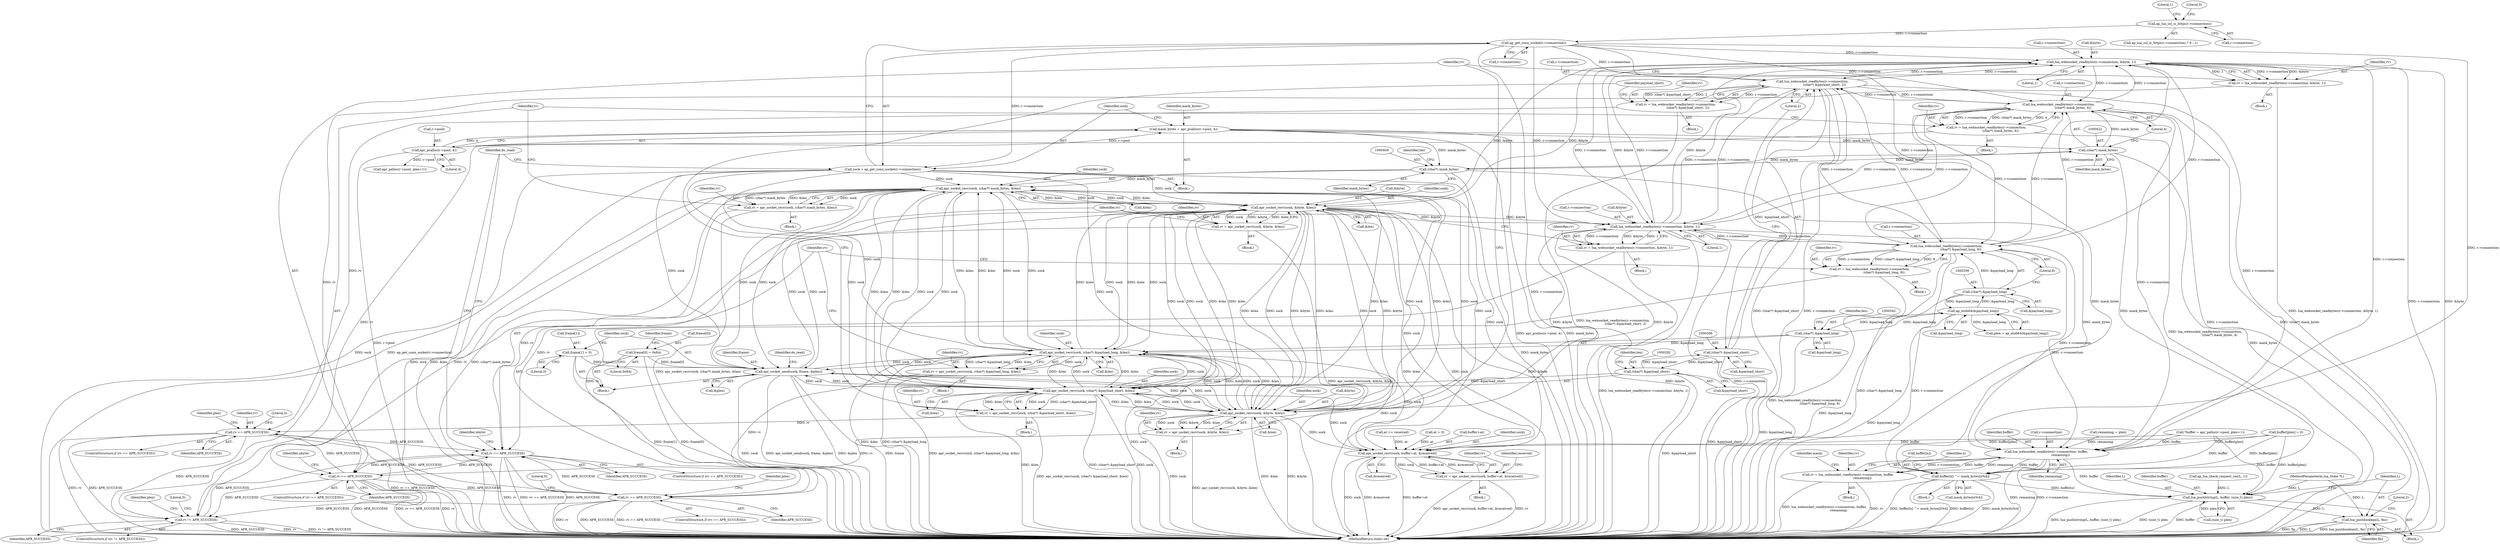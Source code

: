 digraph "0_httpd_643f0fcf3b8ab09a68f0ecd2aa37aafeda3e63ef@API" {
"1000244" [label="(Call,lua_websocket_readbytes(r->connection, &byte, 1))"];
"1000301" [label="(Call,lua_websocket_readbytes(r->connection, \n                        (char*) &payload_short, 2))"];
"1000417" [label="(Call,lua_websocket_readbytes(r->connection, \n                            (char*) mask_bytes, 4))"];
"1000170" [label="(Call,ap_get_conn_socket(r->connection))"];
"1000155" [label="(Call,ap_lua_ssl_is_https(r->connection))"];
"1000351" [label="(Call,lua_websocket_readbytes(r->connection, \n                            (char*) &payload_long, 8))"];
"1000244" [label="(Call,lua_websocket_readbytes(r->connection, &byte, 1))"];
"1000195" [label="(Call,lua_websocket_readbytes(r->connection, &byte, 1))"];
"1000185" [label="(Call,apr_socket_recv(sock, &byte, &len))"];
"1000567" [label="(Call,apr_socket_send(sock, frame, &plen))"];
"1000406" [label="(Call,apr_socket_recv(sock, (char*) mask_bytes, &len))"];
"1000339" [label="(Call,apr_socket_recv(sock, (char*) &payload_long, &len))"];
"1000289" [label="(Call,apr_socket_recv(sock, (char*) &payload_short, &len))"];
"1000168" [label="(Call,sock = ap_get_conn_socket(r->connection))"];
"1000234" [label="(Call,apr_socket_recv(sock, &byte, &len))"];
"1000291" [label="(Call,(char*) &payload_short)"];
"1000305" [label="(Call,(char*) &payload_short)"];
"1000341" [label="(Call,(char*) &payload_long)"];
"1000367" [label="(Call,ap_ntoh64(&payload_long))"];
"1000355" [label="(Call,(char*) &payload_long)"];
"1000408" [label="(Call,(char*) mask_bytes)"];
"1000421" [label="(Call,(char*) mask_bytes)"];
"1000161" [label="(Call,mask_bytes = apr_pcalloc(r->pool, 4))"];
"1000163" [label="(Call,apr_pcalloc(r->pool, 4))"];
"1000562" [label="(Call,frame[1] = 0)"];
"1000557" [label="(Call,frame[0] = 0x8A)"];
"1000183" [label="(Call,rv = apr_socket_recv(sock, &byte, &len))"];
"1000203" [label="(Call,rv == APR_SUCCESS)"];
"1000252" [label="(Call,rv == APR_SUCCESS)"];
"1000315" [label="(Call,rv == APR_SUCCESS)"];
"1000361" [label="(Call,rv == APR_SUCCESS)"];
"1000426" [label="(Call,rv != APR_SUCCESS)"];
"1000193" [label="(Call,rv = lua_websocket_readbytes(r->connection, &byte, 1))"];
"1000232" [label="(Call,rv = apr_socket_recv(sock, &byte, &len))"];
"1000287" [label="(Call,rv = apr_socket_recv(sock, (char*) &payload_short, &len))"];
"1000337" [label="(Call,rv = apr_socket_recv(sock, (char*) &payload_long, &len))"];
"1000404" [label="(Call,rv = apr_socket_recv(sock, (char*) mask_bytes, &len))"];
"1000480" [label="(Call,apr_socket_recv(sock, buffer+at, &received))"];
"1000478" [label="(Call,rv = apr_socket_recv(sock, buffer+at, &received))"];
"1000242" [label="(Call,rv = lua_websocket_readbytes(r->connection, &byte, 1))"];
"1000299" [label="(Call,rv = lua_websocket_readbytes(r->connection, \n                        (char*) &payload_short, 2))"];
"1000349" [label="(Call,rv = lua_websocket_readbytes(r->connection, \n                            (char*) &payload_long, 8))"];
"1000415" [label="(Call,rv = lua_websocket_readbytes(r->connection, \n                            (char*) mask_bytes, 4))"];
"1000509" [label="(Call,lua_websocket_readbytes(r->connection, buffer, \n                            remaining))"];
"1000507" [label="(Call,rv = lua_websocket_readbytes(r->connection, buffer, \n                            remaining))"];
"1000528" [label="(Call,buffer[n] ^= mask_bytes[n%4])"];
"1000537" [label="(Call,lua_pushlstring(L, buffer, (size_t) plen))"];
"1000543" [label="(Call,lua_pushboolean(L, fin))"];
"1000539" [label="(Identifier,buffer)"];
"1000241" [label="(Block,)"];
"1000243" [label="(Identifier,rv)"];
"1000254" [label="(Identifier,APR_SUCCESS)"];
"1000231" [label="(Block,)"];
"1000568" [label="(Identifier,sock)"];
"1000355" [label="(Call,(char*) &payload_long)"];
"1000482" [label="(Call,buffer+at)"];
"1000435" [label="(Identifier,plen)"];
"1000170" [label="(Call,ap_get_conn_socket(r->connection))"];
"1000314" [label="(ControlStructure,if (rv == APR_SUCCESS))"];
"1000481" [label="(Identifier,sock)"];
"1000573" [label="(Identifier,do_read)"];
"1000495" [label="(Call,at += received)"];
"1000442" [label="(Block,)"];
"1000547" [label="(Literal,2)"];
"1000489" [label="(Identifier,received)"];
"1000348" [label="(Block,)"];
"1000404" [label="(Call,rv = apr_socket_recv(sock, (char*) mask_bytes, &len))"];
"1000540" [label="(Call,(size_t) plen)"];
"1000544" [label="(Identifier,L)"];
"1000543" [label="(Call,lua_pushboolean(L, fin))"];
"1000545" [label="(Identifier,fin)"];
"1000507" [label="(Call,rv = lua_websocket_readbytes(r->connection, buffer, \n                            remaining))"];
"1000171" [label="(Call,r->connection)"];
"1000199" [label="(Call,&byte)"];
"1000289" [label="(Call,apr_socket_recv(sock, (char*) &payload_short, &len))"];
"1000149" [label="(Call,ap_lua_check_request_rec(L, 1))"];
"1000567" [label="(Call,apr_socket_send(sock, frame, &plen))"];
"1000516" [label="(Identifier,mask)"];
"1000455" [label="(Call,apr_palloc(r->pool, plen+1))"];
"1000410" [label="(Identifier,mask_bytes)"];
"1000305" [label="(Call,(char*) &payload_short)"];
"1000161" [label="(Call,mask_bytes = apr_pcalloc(r->pool, 4))"];
"1000309" [label="(Literal,2)"];
"1000337" [label="(Call,rv = apr_socket_recv(sock, (char*) &payload_long, &len))"];
"1000234" [label="(Call,apr_socket_recv(sock, &byte, &len))"];
"1000317" [label="(Identifier,APR_SUCCESS)"];
"1000478" [label="(Call,rv = apr_socket_recv(sock, buffer+at, &received))"];
"1000257" [label="(Identifier,ubyte)"];
"1000424" [label="(Literal,4)"];
"1000561" [label="(Literal,0x8A)"];
"1000316" [label="(Identifier,rv)"];
"1000311" [label="(Identifier,payload_short)"];
"1000343" [label="(Call,&payload_long)"];
"1000242" [label="(Call,rv = lua_websocket_readbytes(r->connection, &byte, 1))"];
"1000195" [label="(Call,lua_websocket_readbytes(r->connection, &byte, 1))"];
"1000116" [label="(Block,)"];
"1000245" [label="(Call,r->connection)"];
"1000403" [label="(Block,)"];
"1000474" [label="(Block,)"];
"1000529" [label="(Call,buffer[n])"];
"1000508" [label="(Identifier,rv)"];
"1000325" [label="(Literal,0)"];
"1000205" [label="(Identifier,APR_SUCCESS)"];
"1000407" [label="(Identifier,sock)"];
"1000479" [label="(Identifier,rv)"];
"1000509" [label="(Call,lua_websocket_readbytes(r->connection, buffer, \n                            remaining))"];
"1000203" [label="(Call,rv == APR_SUCCESS)"];
"1000352" [label="(Call,r->connection)"];
"1000287" [label="(Call,rv = apr_socket_recv(sock, (char*) &payload_short, &len))"];
"1000244" [label="(Call,lua_websocket_readbytes(r->connection, &byte, 1))"];
"1000462" [label="(Call,buffer[plen] = 0)"];
"1000406" [label="(Call,apr_socket_recv(sock, (char*) mask_bytes, &len))"];
"1000162" [label="(Identifier,mask_bytes)"];
"1000202" [label="(ControlStructure,if (rv == APR_SUCCESS))"];
"1000538" [label="(Identifier,L)"];
"1000302" [label="(Call,r->connection)"];
"1000526" [label="(Identifier,n)"];
"1000184" [label="(Identifier,rv)"];
"1000291" [label="(Call,(char*) &payload_short)"];
"1000367" [label="(Call,ap_ntoh64(&payload_long))"];
"1000175" [label="(Identifier,do_read)"];
"1000238" [label="(Call,&len)"];
"1000250" [label="(Literal,1)"];
"1000532" [label="(Call,mask_bytes[n%4])"];
"1000301" [label="(Call,lua_websocket_readbytes(r->connection, \n                        (char*) &payload_short, 2))"];
"1000345" [label="(Call,&len)"];
"1000558" [label="(Call,frame[0])"];
"1000288" [label="(Identifier,rv)"];
"1000232" [label="(Call,rv = apr_socket_recv(sock, &byte, &len))"];
"1000183" [label="(Call,rv = apr_socket_recv(sock, &byte, &len))"];
"1000251" [label="(ControlStructure,if (rv == APR_SUCCESS))"];
"1000307" [label="(Call,&payload_short)"];
"1000414" [label="(Block,)"];
"1000563" [label="(Call,frame[1])"];
"1000233" [label="(Identifier,rv)"];
"1000192" [label="(Block,)"];
"1000363" [label="(Identifier,APR_SUCCESS)"];
"1000480" [label="(Call,apr_socket_recv(sock, buffer+at, &received))"];
"1000444" [label="(Call,remaining = plen)"];
"1000213" [label="(Identifier,ubyte)"];
"1000569" [label="(Identifier,frame)"];
"1000426" [label="(Call,rv != APR_SUCCESS)"];
"1000418" [label="(Call,r->connection)"];
"1000154" [label="(Call,ap_lua_ssl_is_https(r->connection) ? 0 : 1)"];
"1000186" [label="(Identifier,sock)"];
"1000315" [label="(Call,rv == APR_SUCCESS)"];
"1000193" [label="(Call,rv = lua_websocket_readbytes(r->connection, &byte, 1))"];
"1000362" [label="(Identifier,rv)"];
"1000566" [label="(Literal,0)"];
"1000366" [label="(Identifier,plen)"];
"1000411" [label="(Call,&len)"];
"1000339" [label="(Call,apr_socket_recv(sock, (char*) &payload_long, &len))"];
"1000368" [label="(Call,&payload_long)"];
"1000453" [label="(Call,*buffer = apr_palloc(r->pool, plen+1))"];
"1000537" [label="(Call,lua_pushlstring(L, buffer, (size_t) plen))"];
"1000167" [label="(Literal,4)"];
"1000351" [label="(Call,lua_websocket_readbytes(r->connection, \n                            (char*) &payload_long, 8))"];
"1000185" [label="(Call,apr_socket_recv(sock, &byte, &len))"];
"1000295" [label="(Call,&len)"];
"1000417" [label="(Call,lua_websocket_readbytes(r->connection, \n                            (char*) mask_bytes, 4))"];
"1000412" [label="(Identifier,len)"];
"1000423" [label="(Identifier,mask_bytes)"];
"1000155" [label="(Call,ap_lua_ssl_is_https(r->connection))"];
"1000360" [label="(ControlStructure,if (rv == APR_SUCCESS))"];
"1000341" [label="(Call,(char*) &payload_long)"];
"1000204" [label="(Identifier,rv)"];
"1000431" [label="(Literal,0)"];
"1000350" [label="(Identifier,rv)"];
"1000201" [label="(Literal,1)"];
"1000189" [label="(Call,&len)"];
"1000168" [label="(Call,sock = ap_get_conn_socket(r->connection))"];
"1000182" [label="(Block,)"];
"1000298" [label="(Block,)"];
"1000290" [label="(Identifier,sock)"];
"1000349" [label="(Call,rv = lua_websocket_readbytes(r->connection, \n                            (char*) &payload_long, 8))"];
"1000300" [label="(Identifier,rv)"];
"1000346" [label="(Identifier,len)"];
"1000428" [label="(Identifier,APR_SUCCESS)"];
"1000164" [label="(Call,r->pool)"];
"1000357" [label="(Call,&payload_long)"];
"1000299" [label="(Call,rv = lua_websocket_readbytes(r->connection, \n                        (char*) &payload_short, 2))"];
"1000373" [label="(Literal,0)"];
"1000169" [label="(Identifier,sock)"];
"1000296" [label="(Identifier,len)"];
"1000235" [label="(Identifier,sock)"];
"1000513" [label="(Identifier,buffer)"];
"1000415" [label="(Call,rv = lua_websocket_readbytes(r->connection, \n                            (char*) mask_bytes, 4))"];
"1000562" [label="(Call,frame[1] = 0)"];
"1000194" [label="(Identifier,rv)"];
"1000485" [label="(Call,&received)"];
"1000570" [label="(Call,&plen)"];
"1000293" [label="(Call,&payload_short)"];
"1000160" [label="(Literal,1)"];
"1000187" [label="(Call,&byte)"];
"1000248" [label="(Call,&byte)"];
"1000365" [label="(Call,plen = ap_ntoh64(&payload_long))"];
"1000336" [label="(Block,)"];
"1000286" [label="(Block,)"];
"1000527" [label="(Block,)"];
"1000252" [label="(Call,rv == APR_SUCCESS)"];
"1000514" [label="(Identifier,remaining)"];
"1000361" [label="(Call,rv == APR_SUCCESS)"];
"1000408" [label="(Call,(char*) mask_bytes)"];
"1000564" [label="(Identifier,frame)"];
"1000427" [label="(Identifier,rv)"];
"1000338" [label="(Identifier,rv)"];
"1000425" [label="(ControlStructure,if (rv != APR_SUCCESS))"];
"1000557" [label="(Call,frame[0] = 0x8A)"];
"1000253" [label="(Identifier,rv)"];
"1000506" [label="(Block,)"];
"1000236" [label="(Call,&byte)"];
"1000115" [label="(MethodParameterIn,lua_State *L)"];
"1000510" [label="(Call,r->connection)"];
"1000449" [label="(Call,at = 0)"];
"1000340" [label="(Identifier,sock)"];
"1000416" [label="(Identifier,rv)"];
"1000552" [label="(Block,)"];
"1000359" [label="(Literal,8)"];
"1000156" [label="(Call,r->connection)"];
"1000196" [label="(Call,r->connection)"];
"1000421" [label="(Call,(char*) mask_bytes)"];
"1000528" [label="(Call,buffer[n] ^= mask_bytes[n%4])"];
"1000405" [label="(Identifier,rv)"];
"1000320" [label="(Identifier,plen)"];
"1000159" [label="(Literal,0)"];
"1000577" [label="(MethodReturn,static int)"];
"1000163" [label="(Call,apr_pcalloc(r->pool, 4))"];
"1000244" -> "1000242"  [label="AST: "];
"1000244" -> "1000250"  [label="CFG: "];
"1000245" -> "1000244"  [label="AST: "];
"1000248" -> "1000244"  [label="AST: "];
"1000250" -> "1000244"  [label="AST: "];
"1000242" -> "1000244"  [label="CFG: "];
"1000244" -> "1000577"  [label="DDG: &byte"];
"1000244" -> "1000577"  [label="DDG: r->connection"];
"1000244" -> "1000185"  [label="DDG: &byte"];
"1000244" -> "1000195"  [label="DDG: r->connection"];
"1000244" -> "1000195"  [label="DDG: &byte"];
"1000244" -> "1000242"  [label="DDG: r->connection"];
"1000244" -> "1000242"  [label="DDG: &byte"];
"1000244" -> "1000242"  [label="DDG: 1"];
"1000301" -> "1000244"  [label="DDG: r->connection"];
"1000417" -> "1000244"  [label="DDG: r->connection"];
"1000170" -> "1000244"  [label="DDG: r->connection"];
"1000351" -> "1000244"  [label="DDG: r->connection"];
"1000195" -> "1000244"  [label="DDG: r->connection"];
"1000195" -> "1000244"  [label="DDG: &byte"];
"1000185" -> "1000244"  [label="DDG: &byte"];
"1000244" -> "1000301"  [label="DDG: r->connection"];
"1000244" -> "1000351"  [label="DDG: r->connection"];
"1000244" -> "1000417"  [label="DDG: r->connection"];
"1000244" -> "1000509"  [label="DDG: r->connection"];
"1000301" -> "1000299"  [label="AST: "];
"1000301" -> "1000309"  [label="CFG: "];
"1000302" -> "1000301"  [label="AST: "];
"1000305" -> "1000301"  [label="AST: "];
"1000309" -> "1000301"  [label="AST: "];
"1000299" -> "1000301"  [label="CFG: "];
"1000301" -> "1000577"  [label="DDG: (char*) &payload_short"];
"1000301" -> "1000577"  [label="DDG: r->connection"];
"1000301" -> "1000195"  [label="DDG: r->connection"];
"1000301" -> "1000299"  [label="DDG: r->connection"];
"1000301" -> "1000299"  [label="DDG: (char*) &payload_short"];
"1000301" -> "1000299"  [label="DDG: 2"];
"1000417" -> "1000301"  [label="DDG: r->connection"];
"1000170" -> "1000301"  [label="DDG: r->connection"];
"1000351" -> "1000301"  [label="DDG: r->connection"];
"1000195" -> "1000301"  [label="DDG: r->connection"];
"1000305" -> "1000301"  [label="DDG: &payload_short"];
"1000301" -> "1000351"  [label="DDG: r->connection"];
"1000301" -> "1000417"  [label="DDG: r->connection"];
"1000301" -> "1000509"  [label="DDG: r->connection"];
"1000417" -> "1000415"  [label="AST: "];
"1000417" -> "1000424"  [label="CFG: "];
"1000418" -> "1000417"  [label="AST: "];
"1000421" -> "1000417"  [label="AST: "];
"1000424" -> "1000417"  [label="AST: "];
"1000415" -> "1000417"  [label="CFG: "];
"1000417" -> "1000577"  [label="DDG: r->connection"];
"1000417" -> "1000577"  [label="DDG: (char*) mask_bytes"];
"1000417" -> "1000195"  [label="DDG: r->connection"];
"1000417" -> "1000351"  [label="DDG: r->connection"];
"1000417" -> "1000415"  [label="DDG: r->connection"];
"1000417" -> "1000415"  [label="DDG: (char*) mask_bytes"];
"1000417" -> "1000415"  [label="DDG: 4"];
"1000170" -> "1000417"  [label="DDG: r->connection"];
"1000351" -> "1000417"  [label="DDG: r->connection"];
"1000195" -> "1000417"  [label="DDG: r->connection"];
"1000421" -> "1000417"  [label="DDG: mask_bytes"];
"1000417" -> "1000509"  [label="DDG: r->connection"];
"1000170" -> "1000168"  [label="AST: "];
"1000170" -> "1000171"  [label="CFG: "];
"1000171" -> "1000170"  [label="AST: "];
"1000168" -> "1000170"  [label="CFG: "];
"1000170" -> "1000577"  [label="DDG: r->connection"];
"1000170" -> "1000168"  [label="DDG: r->connection"];
"1000155" -> "1000170"  [label="DDG: r->connection"];
"1000170" -> "1000195"  [label="DDG: r->connection"];
"1000170" -> "1000351"  [label="DDG: r->connection"];
"1000170" -> "1000509"  [label="DDG: r->connection"];
"1000155" -> "1000154"  [label="AST: "];
"1000155" -> "1000156"  [label="CFG: "];
"1000156" -> "1000155"  [label="AST: "];
"1000159" -> "1000155"  [label="CFG: "];
"1000160" -> "1000155"  [label="CFG: "];
"1000351" -> "1000349"  [label="AST: "];
"1000351" -> "1000359"  [label="CFG: "];
"1000352" -> "1000351"  [label="AST: "];
"1000355" -> "1000351"  [label="AST: "];
"1000359" -> "1000351"  [label="AST: "];
"1000349" -> "1000351"  [label="CFG: "];
"1000351" -> "1000577"  [label="DDG: r->connection"];
"1000351" -> "1000577"  [label="DDG: (char*) &payload_long"];
"1000351" -> "1000195"  [label="DDG: r->connection"];
"1000351" -> "1000349"  [label="DDG: r->connection"];
"1000351" -> "1000349"  [label="DDG: (char*) &payload_long"];
"1000351" -> "1000349"  [label="DDG: 8"];
"1000195" -> "1000351"  [label="DDG: r->connection"];
"1000355" -> "1000351"  [label="DDG: &payload_long"];
"1000351" -> "1000509"  [label="DDG: r->connection"];
"1000195" -> "1000193"  [label="AST: "];
"1000195" -> "1000201"  [label="CFG: "];
"1000196" -> "1000195"  [label="AST: "];
"1000199" -> "1000195"  [label="AST: "];
"1000201" -> "1000195"  [label="AST: "];
"1000193" -> "1000195"  [label="CFG: "];
"1000195" -> "1000577"  [label="DDG: &byte"];
"1000195" -> "1000577"  [label="DDG: r->connection"];
"1000195" -> "1000185"  [label="DDG: &byte"];
"1000195" -> "1000193"  [label="DDG: r->connection"];
"1000195" -> "1000193"  [label="DDG: &byte"];
"1000195" -> "1000193"  [label="DDG: 1"];
"1000185" -> "1000195"  [label="DDG: &byte"];
"1000234" -> "1000195"  [label="DDG: &byte"];
"1000195" -> "1000234"  [label="DDG: &byte"];
"1000195" -> "1000509"  [label="DDG: r->connection"];
"1000185" -> "1000183"  [label="AST: "];
"1000185" -> "1000189"  [label="CFG: "];
"1000186" -> "1000185"  [label="AST: "];
"1000187" -> "1000185"  [label="AST: "];
"1000189" -> "1000185"  [label="AST: "];
"1000183" -> "1000185"  [label="CFG: "];
"1000185" -> "1000577"  [label="DDG: sock"];
"1000185" -> "1000577"  [label="DDG: &byte"];
"1000185" -> "1000577"  [label="DDG: &len"];
"1000185" -> "1000183"  [label="DDG: sock"];
"1000185" -> "1000183"  [label="DDG: &byte"];
"1000185" -> "1000183"  [label="DDG: &len"];
"1000567" -> "1000185"  [label="DDG: sock"];
"1000406" -> "1000185"  [label="DDG: sock"];
"1000406" -> "1000185"  [label="DDG: &len"];
"1000339" -> "1000185"  [label="DDG: sock"];
"1000339" -> "1000185"  [label="DDG: &len"];
"1000289" -> "1000185"  [label="DDG: sock"];
"1000289" -> "1000185"  [label="DDG: &len"];
"1000168" -> "1000185"  [label="DDG: sock"];
"1000234" -> "1000185"  [label="DDG: sock"];
"1000234" -> "1000185"  [label="DDG: &byte"];
"1000234" -> "1000185"  [label="DDG: &len"];
"1000185" -> "1000234"  [label="DDG: sock"];
"1000185" -> "1000234"  [label="DDG: &byte"];
"1000185" -> "1000234"  [label="DDG: &len"];
"1000185" -> "1000289"  [label="DDG: sock"];
"1000185" -> "1000289"  [label="DDG: &len"];
"1000185" -> "1000339"  [label="DDG: sock"];
"1000185" -> "1000339"  [label="DDG: &len"];
"1000185" -> "1000406"  [label="DDG: sock"];
"1000185" -> "1000406"  [label="DDG: &len"];
"1000185" -> "1000480"  [label="DDG: sock"];
"1000185" -> "1000567"  [label="DDG: sock"];
"1000567" -> "1000552"  [label="AST: "];
"1000567" -> "1000570"  [label="CFG: "];
"1000568" -> "1000567"  [label="AST: "];
"1000569" -> "1000567"  [label="AST: "];
"1000570" -> "1000567"  [label="AST: "];
"1000573" -> "1000567"  [label="CFG: "];
"1000567" -> "1000577"  [label="DDG: frame"];
"1000567" -> "1000577"  [label="DDG: sock"];
"1000567" -> "1000577"  [label="DDG: apr_socket_send(sock, frame, &plen)"];
"1000567" -> "1000577"  [label="DDG: &plen"];
"1000567" -> "1000234"  [label="DDG: sock"];
"1000567" -> "1000289"  [label="DDG: sock"];
"1000567" -> "1000339"  [label="DDG: sock"];
"1000567" -> "1000406"  [label="DDG: sock"];
"1000567" -> "1000480"  [label="DDG: sock"];
"1000406" -> "1000567"  [label="DDG: sock"];
"1000339" -> "1000567"  [label="DDG: sock"];
"1000289" -> "1000567"  [label="DDG: sock"];
"1000168" -> "1000567"  [label="DDG: sock"];
"1000234" -> "1000567"  [label="DDG: sock"];
"1000562" -> "1000567"  [label="DDG: frame[1]"];
"1000557" -> "1000567"  [label="DDG: frame[0]"];
"1000406" -> "1000404"  [label="AST: "];
"1000406" -> "1000411"  [label="CFG: "];
"1000407" -> "1000406"  [label="AST: "];
"1000408" -> "1000406"  [label="AST: "];
"1000411" -> "1000406"  [label="AST: "];
"1000404" -> "1000406"  [label="CFG: "];
"1000406" -> "1000577"  [label="DDG: &len"];
"1000406" -> "1000577"  [label="DDG: sock"];
"1000406" -> "1000577"  [label="DDG: (char*) mask_bytes"];
"1000406" -> "1000234"  [label="DDG: sock"];
"1000406" -> "1000234"  [label="DDG: &len"];
"1000406" -> "1000289"  [label="DDG: sock"];
"1000406" -> "1000289"  [label="DDG: &len"];
"1000406" -> "1000339"  [label="DDG: sock"];
"1000406" -> "1000339"  [label="DDG: &len"];
"1000406" -> "1000404"  [label="DDG: sock"];
"1000406" -> "1000404"  [label="DDG: (char*) mask_bytes"];
"1000406" -> "1000404"  [label="DDG: &len"];
"1000339" -> "1000406"  [label="DDG: sock"];
"1000339" -> "1000406"  [label="DDG: &len"];
"1000289" -> "1000406"  [label="DDG: sock"];
"1000289" -> "1000406"  [label="DDG: &len"];
"1000168" -> "1000406"  [label="DDG: sock"];
"1000234" -> "1000406"  [label="DDG: sock"];
"1000234" -> "1000406"  [label="DDG: &len"];
"1000408" -> "1000406"  [label="DDG: mask_bytes"];
"1000406" -> "1000480"  [label="DDG: sock"];
"1000339" -> "1000337"  [label="AST: "];
"1000339" -> "1000345"  [label="CFG: "];
"1000340" -> "1000339"  [label="AST: "];
"1000341" -> "1000339"  [label="AST: "];
"1000345" -> "1000339"  [label="AST: "];
"1000337" -> "1000339"  [label="CFG: "];
"1000339" -> "1000577"  [label="DDG: sock"];
"1000339" -> "1000577"  [label="DDG: &len"];
"1000339" -> "1000577"  [label="DDG: (char*) &payload_long"];
"1000339" -> "1000234"  [label="DDG: sock"];
"1000339" -> "1000234"  [label="DDG: &len"];
"1000339" -> "1000289"  [label="DDG: sock"];
"1000339" -> "1000289"  [label="DDG: &len"];
"1000339" -> "1000337"  [label="DDG: sock"];
"1000339" -> "1000337"  [label="DDG: (char*) &payload_long"];
"1000339" -> "1000337"  [label="DDG: &len"];
"1000289" -> "1000339"  [label="DDG: sock"];
"1000289" -> "1000339"  [label="DDG: &len"];
"1000168" -> "1000339"  [label="DDG: sock"];
"1000234" -> "1000339"  [label="DDG: sock"];
"1000234" -> "1000339"  [label="DDG: &len"];
"1000341" -> "1000339"  [label="DDG: &payload_long"];
"1000339" -> "1000480"  [label="DDG: sock"];
"1000289" -> "1000287"  [label="AST: "];
"1000289" -> "1000295"  [label="CFG: "];
"1000290" -> "1000289"  [label="AST: "];
"1000291" -> "1000289"  [label="AST: "];
"1000295" -> "1000289"  [label="AST: "];
"1000287" -> "1000289"  [label="CFG: "];
"1000289" -> "1000577"  [label="DDG: (char*) &payload_short"];
"1000289" -> "1000577"  [label="DDG: sock"];
"1000289" -> "1000577"  [label="DDG: &len"];
"1000289" -> "1000234"  [label="DDG: sock"];
"1000289" -> "1000234"  [label="DDG: &len"];
"1000289" -> "1000287"  [label="DDG: sock"];
"1000289" -> "1000287"  [label="DDG: (char*) &payload_short"];
"1000289" -> "1000287"  [label="DDG: &len"];
"1000168" -> "1000289"  [label="DDG: sock"];
"1000234" -> "1000289"  [label="DDG: sock"];
"1000234" -> "1000289"  [label="DDG: &len"];
"1000291" -> "1000289"  [label="DDG: &payload_short"];
"1000289" -> "1000480"  [label="DDG: sock"];
"1000168" -> "1000116"  [label="AST: "];
"1000169" -> "1000168"  [label="AST: "];
"1000175" -> "1000168"  [label="CFG: "];
"1000168" -> "1000577"  [label="DDG: sock"];
"1000168" -> "1000577"  [label="DDG: ap_get_conn_socket(r->connection)"];
"1000168" -> "1000234"  [label="DDG: sock"];
"1000168" -> "1000480"  [label="DDG: sock"];
"1000234" -> "1000232"  [label="AST: "];
"1000234" -> "1000238"  [label="CFG: "];
"1000235" -> "1000234"  [label="AST: "];
"1000236" -> "1000234"  [label="AST: "];
"1000238" -> "1000234"  [label="AST: "];
"1000232" -> "1000234"  [label="CFG: "];
"1000234" -> "1000577"  [label="DDG: &byte"];
"1000234" -> "1000577"  [label="DDG: sock"];
"1000234" -> "1000577"  [label="DDG: &len"];
"1000234" -> "1000232"  [label="DDG: sock"];
"1000234" -> "1000232"  [label="DDG: &byte"];
"1000234" -> "1000232"  [label="DDG: &len"];
"1000234" -> "1000480"  [label="DDG: sock"];
"1000291" -> "1000293"  [label="CFG: "];
"1000292" -> "1000291"  [label="AST: "];
"1000293" -> "1000291"  [label="AST: "];
"1000296" -> "1000291"  [label="CFG: "];
"1000291" -> "1000577"  [label="DDG: &payload_short"];
"1000305" -> "1000291"  [label="DDG: &payload_short"];
"1000291" -> "1000305"  [label="DDG: &payload_short"];
"1000305" -> "1000307"  [label="CFG: "];
"1000306" -> "1000305"  [label="AST: "];
"1000307" -> "1000305"  [label="AST: "];
"1000309" -> "1000305"  [label="CFG: "];
"1000305" -> "1000577"  [label="DDG: &payload_short"];
"1000341" -> "1000343"  [label="CFG: "];
"1000342" -> "1000341"  [label="AST: "];
"1000343" -> "1000341"  [label="AST: "];
"1000346" -> "1000341"  [label="CFG: "];
"1000341" -> "1000577"  [label="DDG: &payload_long"];
"1000367" -> "1000341"  [label="DDG: &payload_long"];
"1000341" -> "1000367"  [label="DDG: &payload_long"];
"1000367" -> "1000365"  [label="AST: "];
"1000367" -> "1000368"  [label="CFG: "];
"1000368" -> "1000367"  [label="AST: "];
"1000365" -> "1000367"  [label="CFG: "];
"1000367" -> "1000577"  [label="DDG: &payload_long"];
"1000367" -> "1000355"  [label="DDG: &payload_long"];
"1000367" -> "1000365"  [label="DDG: &payload_long"];
"1000355" -> "1000367"  [label="DDG: &payload_long"];
"1000355" -> "1000357"  [label="CFG: "];
"1000356" -> "1000355"  [label="AST: "];
"1000357" -> "1000355"  [label="AST: "];
"1000359" -> "1000355"  [label="CFG: "];
"1000355" -> "1000577"  [label="DDG: &payload_long"];
"1000408" -> "1000410"  [label="CFG: "];
"1000409" -> "1000408"  [label="AST: "];
"1000410" -> "1000408"  [label="AST: "];
"1000412" -> "1000408"  [label="CFG: "];
"1000408" -> "1000577"  [label="DDG: mask_bytes"];
"1000421" -> "1000408"  [label="DDG: mask_bytes"];
"1000161" -> "1000408"  [label="DDG: mask_bytes"];
"1000408" -> "1000421"  [label="DDG: mask_bytes"];
"1000408" -> "1000528"  [label="DDG: mask_bytes"];
"1000421" -> "1000423"  [label="CFG: "];
"1000422" -> "1000421"  [label="AST: "];
"1000423" -> "1000421"  [label="AST: "];
"1000424" -> "1000421"  [label="CFG: "];
"1000421" -> "1000577"  [label="DDG: mask_bytes"];
"1000161" -> "1000421"  [label="DDG: mask_bytes"];
"1000421" -> "1000528"  [label="DDG: mask_bytes"];
"1000161" -> "1000116"  [label="AST: "];
"1000161" -> "1000163"  [label="CFG: "];
"1000162" -> "1000161"  [label="AST: "];
"1000163" -> "1000161"  [label="AST: "];
"1000169" -> "1000161"  [label="CFG: "];
"1000161" -> "1000577"  [label="DDG: apr_pcalloc(r->pool, 4)"];
"1000161" -> "1000577"  [label="DDG: mask_bytes"];
"1000163" -> "1000161"  [label="DDG: r->pool"];
"1000163" -> "1000161"  [label="DDG: 4"];
"1000161" -> "1000528"  [label="DDG: mask_bytes"];
"1000163" -> "1000167"  [label="CFG: "];
"1000164" -> "1000163"  [label="AST: "];
"1000167" -> "1000163"  [label="AST: "];
"1000163" -> "1000577"  [label="DDG: r->pool"];
"1000163" -> "1000455"  [label="DDG: r->pool"];
"1000562" -> "1000552"  [label="AST: "];
"1000562" -> "1000566"  [label="CFG: "];
"1000563" -> "1000562"  [label="AST: "];
"1000566" -> "1000562"  [label="AST: "];
"1000568" -> "1000562"  [label="CFG: "];
"1000562" -> "1000577"  [label="DDG: frame[1]"];
"1000557" -> "1000552"  [label="AST: "];
"1000557" -> "1000561"  [label="CFG: "];
"1000558" -> "1000557"  [label="AST: "];
"1000561" -> "1000557"  [label="AST: "];
"1000564" -> "1000557"  [label="CFG: "];
"1000557" -> "1000577"  [label="DDG: frame[0]"];
"1000183" -> "1000182"  [label="AST: "];
"1000184" -> "1000183"  [label="AST: "];
"1000204" -> "1000183"  [label="CFG: "];
"1000183" -> "1000577"  [label="DDG: apr_socket_recv(sock, &byte, &len)"];
"1000183" -> "1000203"  [label="DDG: rv"];
"1000203" -> "1000202"  [label="AST: "];
"1000203" -> "1000205"  [label="CFG: "];
"1000204" -> "1000203"  [label="AST: "];
"1000205" -> "1000203"  [label="AST: "];
"1000175" -> "1000203"  [label="CFG: "];
"1000213" -> "1000203"  [label="CFG: "];
"1000203" -> "1000577"  [label="DDG: rv == APR_SUCCESS"];
"1000203" -> "1000577"  [label="DDG: APR_SUCCESS"];
"1000203" -> "1000577"  [label="DDG: rv"];
"1000193" -> "1000203"  [label="DDG: rv"];
"1000426" -> "1000203"  [label="DDG: APR_SUCCESS"];
"1000252" -> "1000203"  [label="DDG: APR_SUCCESS"];
"1000361" -> "1000203"  [label="DDG: APR_SUCCESS"];
"1000315" -> "1000203"  [label="DDG: APR_SUCCESS"];
"1000203" -> "1000252"  [label="DDG: APR_SUCCESS"];
"1000252" -> "1000251"  [label="AST: "];
"1000252" -> "1000254"  [label="CFG: "];
"1000253" -> "1000252"  [label="AST: "];
"1000254" -> "1000252"  [label="AST: "];
"1000175" -> "1000252"  [label="CFG: "];
"1000257" -> "1000252"  [label="CFG: "];
"1000252" -> "1000577"  [label="DDG: rv"];
"1000252" -> "1000577"  [label="DDG: APR_SUCCESS"];
"1000252" -> "1000577"  [label="DDG: rv == APR_SUCCESS"];
"1000232" -> "1000252"  [label="DDG: rv"];
"1000242" -> "1000252"  [label="DDG: rv"];
"1000252" -> "1000315"  [label="DDG: APR_SUCCESS"];
"1000252" -> "1000361"  [label="DDG: APR_SUCCESS"];
"1000252" -> "1000426"  [label="DDG: APR_SUCCESS"];
"1000315" -> "1000314"  [label="AST: "];
"1000315" -> "1000317"  [label="CFG: "];
"1000316" -> "1000315"  [label="AST: "];
"1000317" -> "1000315"  [label="AST: "];
"1000320" -> "1000315"  [label="CFG: "];
"1000325" -> "1000315"  [label="CFG: "];
"1000315" -> "1000577"  [label="DDG: rv == APR_SUCCESS"];
"1000315" -> "1000577"  [label="DDG: rv"];
"1000315" -> "1000577"  [label="DDG: APR_SUCCESS"];
"1000299" -> "1000315"  [label="DDG: rv"];
"1000287" -> "1000315"  [label="DDG: rv"];
"1000315" -> "1000361"  [label="DDG: APR_SUCCESS"];
"1000315" -> "1000426"  [label="DDG: APR_SUCCESS"];
"1000361" -> "1000360"  [label="AST: "];
"1000361" -> "1000363"  [label="CFG: "];
"1000362" -> "1000361"  [label="AST: "];
"1000363" -> "1000361"  [label="AST: "];
"1000366" -> "1000361"  [label="CFG: "];
"1000373" -> "1000361"  [label="CFG: "];
"1000361" -> "1000577"  [label="DDG: rv == APR_SUCCESS"];
"1000361" -> "1000577"  [label="DDG: rv"];
"1000361" -> "1000577"  [label="DDG: APR_SUCCESS"];
"1000337" -> "1000361"  [label="DDG: rv"];
"1000349" -> "1000361"  [label="DDG: rv"];
"1000361" -> "1000426"  [label="DDG: APR_SUCCESS"];
"1000426" -> "1000425"  [label="AST: "];
"1000426" -> "1000428"  [label="CFG: "];
"1000427" -> "1000426"  [label="AST: "];
"1000428" -> "1000426"  [label="AST: "];
"1000431" -> "1000426"  [label="CFG: "];
"1000435" -> "1000426"  [label="CFG: "];
"1000426" -> "1000577"  [label="DDG: APR_SUCCESS"];
"1000426" -> "1000577"  [label="DDG: rv"];
"1000426" -> "1000577"  [label="DDG: rv != APR_SUCCESS"];
"1000404" -> "1000426"  [label="DDG: rv"];
"1000415" -> "1000426"  [label="DDG: rv"];
"1000193" -> "1000192"  [label="AST: "];
"1000194" -> "1000193"  [label="AST: "];
"1000204" -> "1000193"  [label="CFG: "];
"1000193" -> "1000577"  [label="DDG: lua_websocket_readbytes(r->connection, &byte, 1)"];
"1000232" -> "1000231"  [label="AST: "];
"1000233" -> "1000232"  [label="AST: "];
"1000253" -> "1000232"  [label="CFG: "];
"1000232" -> "1000577"  [label="DDG: apr_socket_recv(sock, &byte, &len)"];
"1000287" -> "1000286"  [label="AST: "];
"1000288" -> "1000287"  [label="AST: "];
"1000311" -> "1000287"  [label="CFG: "];
"1000287" -> "1000577"  [label="DDG: apr_socket_recv(sock, (char*) &payload_short, &len)"];
"1000337" -> "1000336"  [label="AST: "];
"1000338" -> "1000337"  [label="AST: "];
"1000362" -> "1000337"  [label="CFG: "];
"1000337" -> "1000577"  [label="DDG: apr_socket_recv(sock, (char*) &payload_long, &len)"];
"1000404" -> "1000403"  [label="AST: "];
"1000405" -> "1000404"  [label="AST: "];
"1000427" -> "1000404"  [label="CFG: "];
"1000404" -> "1000577"  [label="DDG: apr_socket_recv(sock, (char*) mask_bytes, &len)"];
"1000480" -> "1000478"  [label="AST: "];
"1000480" -> "1000485"  [label="CFG: "];
"1000481" -> "1000480"  [label="AST: "];
"1000482" -> "1000480"  [label="AST: "];
"1000485" -> "1000480"  [label="AST: "];
"1000478" -> "1000480"  [label="CFG: "];
"1000480" -> "1000577"  [label="DDG: sock"];
"1000480" -> "1000577"  [label="DDG: &received"];
"1000480" -> "1000577"  [label="DDG: buffer+at"];
"1000480" -> "1000478"  [label="DDG: sock"];
"1000480" -> "1000478"  [label="DDG: buffer+at"];
"1000480" -> "1000478"  [label="DDG: &received"];
"1000462" -> "1000480"  [label="DDG: buffer[plen]"];
"1000453" -> "1000480"  [label="DDG: buffer"];
"1000495" -> "1000480"  [label="DDG: at"];
"1000449" -> "1000480"  [label="DDG: at"];
"1000478" -> "1000474"  [label="AST: "];
"1000479" -> "1000478"  [label="AST: "];
"1000489" -> "1000478"  [label="CFG: "];
"1000478" -> "1000577"  [label="DDG: rv"];
"1000478" -> "1000577"  [label="DDG: apr_socket_recv(sock, buffer+at, &received)"];
"1000242" -> "1000241"  [label="AST: "];
"1000243" -> "1000242"  [label="AST: "];
"1000253" -> "1000242"  [label="CFG: "];
"1000242" -> "1000577"  [label="DDG: lua_websocket_readbytes(r->connection, &byte, 1)"];
"1000299" -> "1000298"  [label="AST: "];
"1000300" -> "1000299"  [label="AST: "];
"1000311" -> "1000299"  [label="CFG: "];
"1000299" -> "1000577"  [label="DDG: lua_websocket_readbytes(r->connection, \n                        (char*) &payload_short, 2)"];
"1000349" -> "1000348"  [label="AST: "];
"1000350" -> "1000349"  [label="AST: "];
"1000362" -> "1000349"  [label="CFG: "];
"1000349" -> "1000577"  [label="DDG: lua_websocket_readbytes(r->connection, \n                            (char*) &payload_long, 8)"];
"1000415" -> "1000414"  [label="AST: "];
"1000416" -> "1000415"  [label="AST: "];
"1000427" -> "1000415"  [label="CFG: "];
"1000415" -> "1000577"  [label="DDG: lua_websocket_readbytes(r->connection, \n                            (char*) mask_bytes, 4)"];
"1000509" -> "1000507"  [label="AST: "];
"1000509" -> "1000514"  [label="CFG: "];
"1000510" -> "1000509"  [label="AST: "];
"1000513" -> "1000509"  [label="AST: "];
"1000514" -> "1000509"  [label="AST: "];
"1000507" -> "1000509"  [label="CFG: "];
"1000509" -> "1000577"  [label="DDG: remaining"];
"1000509" -> "1000577"  [label="DDG: r->connection"];
"1000509" -> "1000507"  [label="DDG: r->connection"];
"1000509" -> "1000507"  [label="DDG: buffer"];
"1000509" -> "1000507"  [label="DDG: remaining"];
"1000462" -> "1000509"  [label="DDG: buffer[plen]"];
"1000453" -> "1000509"  [label="DDG: buffer"];
"1000444" -> "1000509"  [label="DDG: remaining"];
"1000509" -> "1000528"  [label="DDG: buffer"];
"1000509" -> "1000537"  [label="DDG: buffer"];
"1000507" -> "1000506"  [label="AST: "];
"1000508" -> "1000507"  [label="AST: "];
"1000516" -> "1000507"  [label="CFG: "];
"1000507" -> "1000577"  [label="DDG: lua_websocket_readbytes(r->connection, buffer, \n                            remaining)"];
"1000507" -> "1000577"  [label="DDG: rv"];
"1000528" -> "1000527"  [label="AST: "];
"1000528" -> "1000532"  [label="CFG: "];
"1000529" -> "1000528"  [label="AST: "];
"1000532" -> "1000528"  [label="AST: "];
"1000526" -> "1000528"  [label="CFG: "];
"1000528" -> "1000577"  [label="DDG: buffer[n] ^= mask_bytes[n%4]"];
"1000528" -> "1000577"  [label="DDG: buffer[n]"];
"1000528" -> "1000577"  [label="DDG: mask_bytes[n%4]"];
"1000453" -> "1000528"  [label="DDG: buffer"];
"1000462" -> "1000528"  [label="DDG: buffer[plen]"];
"1000528" -> "1000537"  [label="DDG: buffer[n]"];
"1000537" -> "1000442"  [label="AST: "];
"1000537" -> "1000540"  [label="CFG: "];
"1000538" -> "1000537"  [label="AST: "];
"1000539" -> "1000537"  [label="AST: "];
"1000540" -> "1000537"  [label="AST: "];
"1000544" -> "1000537"  [label="CFG: "];
"1000537" -> "1000577"  [label="DDG: (size_t) plen"];
"1000537" -> "1000577"  [label="DDG: buffer"];
"1000537" -> "1000577"  [label="DDG: lua_pushlstring(L, buffer, (size_t) plen)"];
"1000149" -> "1000537"  [label="DDG: L"];
"1000115" -> "1000537"  [label="DDG: L"];
"1000462" -> "1000537"  [label="DDG: buffer[plen]"];
"1000453" -> "1000537"  [label="DDG: buffer"];
"1000540" -> "1000537"  [label="DDG: plen"];
"1000537" -> "1000543"  [label="DDG: L"];
"1000543" -> "1000442"  [label="AST: "];
"1000543" -> "1000545"  [label="CFG: "];
"1000544" -> "1000543"  [label="AST: "];
"1000545" -> "1000543"  [label="AST: "];
"1000547" -> "1000543"  [label="CFG: "];
"1000543" -> "1000577"  [label="DDG: lua_pushboolean(L, fin)"];
"1000543" -> "1000577"  [label="DDG: fin"];
"1000543" -> "1000577"  [label="DDG: L"];
"1000115" -> "1000543"  [label="DDG: L"];
}
